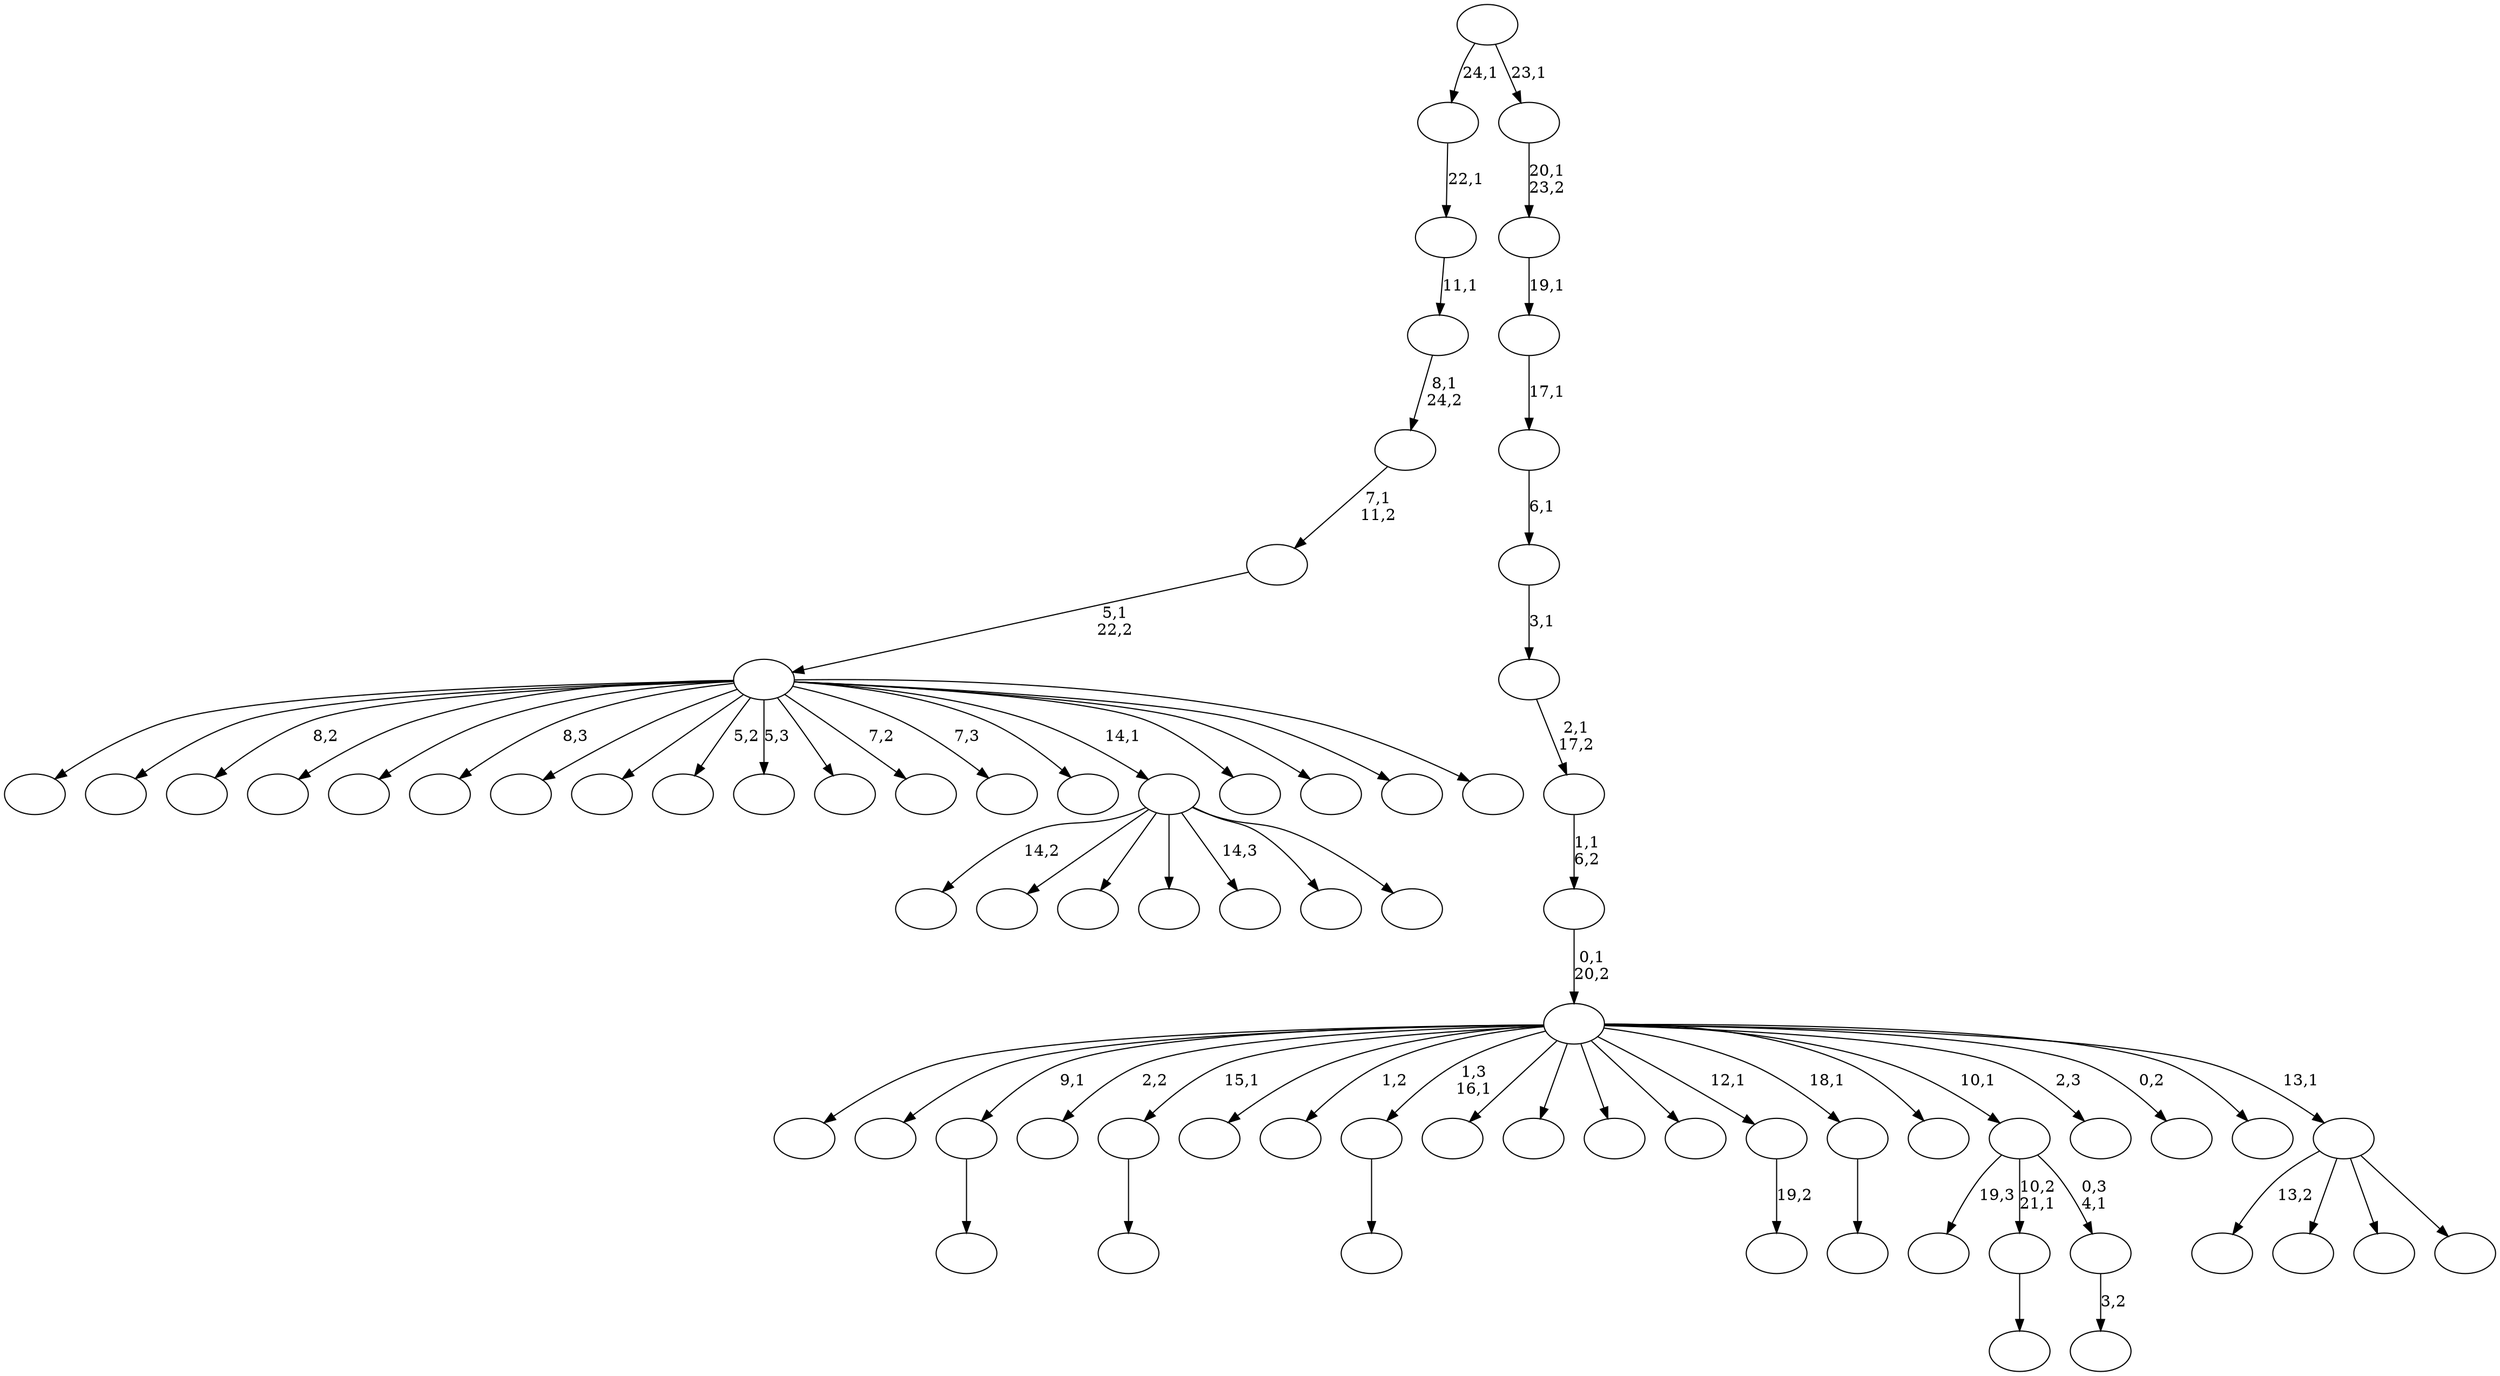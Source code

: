 digraph T {
	75 [label=""]
	74 [label=""]
	73 [label=""]
	72 [label=""]
	71 [label=""]
	70 [label=""]
	69 [label=""]
	68 [label=""]
	67 [label=""]
	66 [label=""]
	65 [label=""]
	64 [label=""]
	63 [label=""]
	62 [label=""]
	61 [label=""]
	60 [label=""]
	59 [label=""]
	58 [label=""]
	57 [label=""]
	56 [label=""]
	55 [label=""]
	54 [label=""]
	53 [label=""]
	52 [label=""]
	51 [label=""]
	50 [label=""]
	49 [label=""]
	48 [label=""]
	47 [label=""]
	46 [label=""]
	45 [label=""]
	44 [label=""]
	43 [label=""]
	42 [label=""]
	41 [label=""]
	40 [label=""]
	39 [label=""]
	38 [label=""]
	37 [label=""]
	36 [label=""]
	35 [label=""]
	34 [label=""]
	33 [label=""]
	32 [label=""]
	31 [label=""]
	30 [label=""]
	29 [label=""]
	28 [label=""]
	27 [label=""]
	26 [label=""]
	25 [label=""]
	24 [label=""]
	23 [label=""]
	22 [label=""]
	21 [label=""]
	20 [label=""]
	19 [label=""]
	18 [label=""]
	17 [label=""]
	16 [label=""]
	15 [label=""]
	14 [label=""]
	13 [label=""]
	12 [label=""]
	11 [label=""]
	10 [label=""]
	9 [label=""]
	8 [label=""]
	7 [label=""]
	6 [label=""]
	5 [label=""]
	4 [label=""]
	3 [label=""]
	2 [label=""]
	1 [label=""]
	0 [label=""]
	65 -> 66 [label=""]
	62 -> 63 [label=""]
	55 -> 56 [label=""]
	46 -> 47 [label=""]
	36 -> 37 [label="19,2"]
	34 -> 35 [label=""]
	30 -> 31 [label="3,2"]
	29 -> 48 [label="19,3"]
	29 -> 46 [label="10,2\n21,1"]
	29 -> 30 [label="0,3\n4,1"]
	23 -> 61 [label="14,2"]
	23 -> 60 [label=""]
	23 -> 54 [label=""]
	23 -> 53 [label=""]
	23 -> 41 [label="14,3"]
	23 -> 39 [label=""]
	23 -> 24 [label=""]
	17 -> 74 [label=""]
	17 -> 72 [label=""]
	17 -> 71 [label="8,2"]
	17 -> 70 [label=""]
	17 -> 69 [label=""]
	17 -> 67 [label="8,3"]
	17 -> 58 [label=""]
	17 -> 52 [label=""]
	17 -> 51 [label="5,2"]
	17 -> 43 [label="5,3"]
	17 -> 40 [label=""]
	17 -> 38 [label="7,2"]
	17 -> 28 [label="7,3"]
	17 -> 26 [label=""]
	17 -> 23 [label="14,1"]
	17 -> 22 [label=""]
	17 -> 20 [label=""]
	17 -> 19 [label=""]
	17 -> 18 [label=""]
	16 -> 17 [label="5,1\n22,2"]
	15 -> 16 [label="7,1\n11,2"]
	14 -> 15 [label="8,1\n24,2"]
	13 -> 14 [label="11,1"]
	12 -> 13 [label="22,1"]
	10 -> 73 [label="13,2"]
	10 -> 50 [label=""]
	10 -> 33 [label=""]
	10 -> 11 [label=""]
	9 -> 75 [label=""]
	9 -> 68 [label=""]
	9 -> 65 [label="9,1"]
	9 -> 64 [label="2,2"]
	9 -> 62 [label="15,1"]
	9 -> 59 [label=""]
	9 -> 57 [label="1,2"]
	9 -> 55 [label="1,3\n16,1"]
	9 -> 49 [label=""]
	9 -> 45 [label=""]
	9 -> 44 [label=""]
	9 -> 42 [label=""]
	9 -> 36 [label="12,1"]
	9 -> 34 [label="18,1"]
	9 -> 32 [label=""]
	9 -> 29 [label="10,1"]
	9 -> 27 [label="2,3"]
	9 -> 25 [label="0,2"]
	9 -> 21 [label=""]
	9 -> 10 [label="13,1"]
	8 -> 9 [label="0,1\n20,2"]
	7 -> 8 [label="1,1\n6,2"]
	6 -> 7 [label="2,1\n17,2"]
	5 -> 6 [label="3,1"]
	4 -> 5 [label="6,1"]
	3 -> 4 [label="17,1"]
	2 -> 3 [label="19,1"]
	1 -> 2 [label="20,1\n23,2"]
	0 -> 12 [label="24,1"]
	0 -> 1 [label="23,1"]
}
